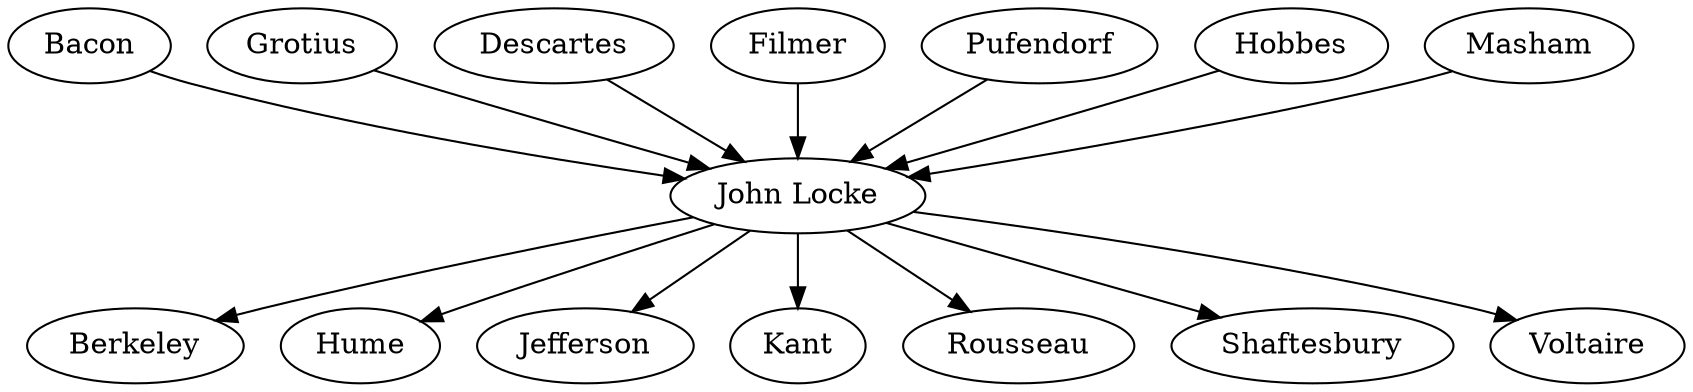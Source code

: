 digraph G {
Bacon [URL="https://en.wikipedia.org/wiki/Francis_Bacon"];
Bacon -> "John Locke";
Grotius [URL="https://en.wikipedia.org/wiki/Hugo_Grotius"];
Grotius -> "John Locke";
Descartes [URL="https://en.wikipedia.org/wiki/Ren%C3%A9_Descartes"];
Descartes -> "John Locke";
Filmer [URL="https://en.wikipedia.org/wiki/Robert_Filmer"];
Filmer -> "John Locke";
Pufendorf [URL="https://en.wikipedia.org/wiki/Samuel_von_Pufendorf"];
Pufendorf -> "John Locke";
Hobbes [URL="https://en.wikipedia.org/wiki/Thomas_Hobbes"];
Hobbes -> "John Locke";
Masham [URL="https://en.wikipedia.org/wiki/Damaris_Cudworth_Masham"];
Masham -> "John Locke";
Berkeley [URL="https://en.wikipedia.org/wiki/George_Berkeley"];
"John Locke" -> Berkeley;
Hume [URL="https://en.wikipedia.org/wiki/David_Hume"];
"John Locke" -> Hume;
Jefferson [URL="https://en.wikipedia.org/wiki/Thomas_Jefferson"];
"John Locke" -> Jefferson;
Kant [URL="https://en.wikipedia.org/wiki/Immanuel_Kant"];
"John Locke" -> Kant;
Rousseau [URL="https://en.wikipedia.org/wiki/J._J._Rousseau"];
"John Locke" -> Rousseau;
Shaftesbury [URL="https://en.wikipedia.org/wiki/Anthony_Ashley-Cooper,_3rd_Earl_of_Shaftesbury"];
"John Locke" -> Shaftesbury;
Voltaire [URL="https://en.wikipedia.org/wiki/Voltaire"];
"John Locke" -> Voltaire;
}
